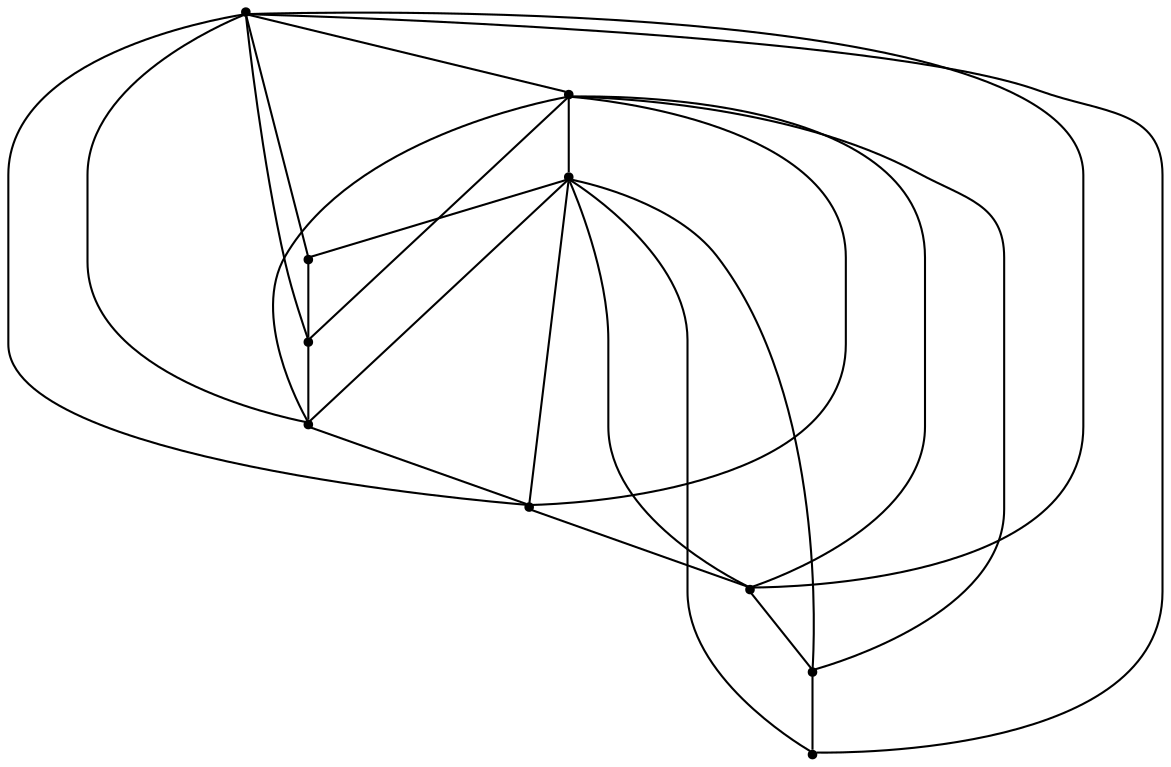graph {
  node [shape=point,comment="{\"directed\":false,\"doi\":\"10.1007/11618058_13\",\"figure\":\"1 (5)\"}"]

  v0 [pos="986.1834393168605,1550.254154205322"]
  v1 [pos="902.3553392986919,1568.8166618347168"]
  v2 [pos="1054.383648255814,1497.9416847229002"]
  v3 [pos="1094.0785065406976,1421.7541694641113"]
  v4 [pos="1054.3836164607558,1242.8791364034016"]
  v5 [pos="902.3553392986919,1172.0041592915852"]
  v6 [pos="710.6321879542152,1421.754169464111"]
  v7 [pos="750.3270621366279,1497.9416847229002"]
  v8 [pos="818.4647460937499,1550.254154205322"]
  v9 [pos="750.3270621366279,1242.8791364034016"]

  v0 -- v1 [id="-1",pos="986.1834393168605,1550.254154205322 960.2414995034591,1560.611577985491 932.0635750677721,1567.204157511393 902.3553392986919,1568.8166618347168"]
  v9 -- v2 [id="-2",pos="750.3270621366279,1242.8791364034016 1054.383648255814,1497.9416847229002 1054.383648255814,1497.9416847229002 1054.383648255814,1497.9416847229002"]
  v9 -- v0 [id="-3",pos="750.3270621366279,1242.8791364034016 986.1834393168605,1550.254154205322 986.1834393168605,1550.254154205322 986.1834393168605,1550.254154205322"]
  v9 -- v8 [id="-4",pos="750.3270621366279,1242.8791364034016 818.4647460937499,1550.254154205322 818.4647460937499,1550.254154205322 818.4647460937499,1550.254154205322"]
  v9 -- v1 [id="-5",pos="750.3270621366279,1242.8791364034016 902.3553392986919,1568.8166618347168 902.3553392986919,1568.8166618347168 902.3553392986919,1568.8166618347168"]
  v9 -- v3 [id="-6",pos="750.3270621366279,1242.8791364034016 1094.0785065406976,1421.7541694641113 1094.0785065406976,1421.7541694641113 1094.0785065406976,1421.7541694641113"]
  v5 -- v0 [id="-8",pos="902.3553392986919,1172.0041592915852 986.1834393168605,1550.254154205322 986.1834393168605,1550.254154205322 986.1834393168605,1550.254154205322"]
  v5 -- v7 [id="-9",pos="902.3553392986919,1172.0041592915852 750.3270621366279,1497.9416847229002 750.3270621366279,1497.9416847229002 750.3270621366279,1497.9416847229002"]
  v5 -- v1 [id="-10",pos="902.3553392986919,1172.0041592915852 902.3553392986919,1568.8166618347168 902.3553392986919,1568.8166618347168 902.3553392986919,1568.8166618347168"]
  v5 -- v8 [id="-11",pos="902.3553392986919,1172.0041592915852 818.4647460937499,1550.254154205322 818.4647460937499,1550.254154205322 818.4647460937499,1550.254154205322"]
  v5 -- v2 [id="-12",pos="902.3553392986919,1172.0041592915852 1054.383648255814,1497.9416847229002 1054.383648255814,1497.9416847229002 1054.383648255814,1497.9416847229002"]
  v4 -- v6 [id="-14",pos="1054.3836164607558,1242.8791364034016 710.6321879542152,1421.754169464111 710.6321879542152,1421.754169464111 710.6321879542152,1421.754169464111"]
  v4 -- v7 [id="-16",pos="1054.3836164607558,1242.8791364034016 750.3270621366279,1497.9416847229002 750.3270621366279,1497.9416847229002 750.3270621366279,1497.9416847229002"]
  v4 -- v0 [id="-17",pos="1054.3836164607558,1242.8791364034016 986.1834393168605,1550.254154205322 986.1834393168605,1550.254154205322 986.1834393168605,1550.254154205322"]
  v4 -- v1 [id="-18",pos="1054.3836164607558,1242.8791364034016 902.3553392986919,1568.8166618347168 902.3553392986919,1568.8166618347168 902.3553392986919,1568.8166618347168"]
  v4 -- v8 [id="-19",pos="1054.3836164607558,1242.8791364034016 818.4647460937499,1550.254154205322 818.4647460937499,1550.254154205322 818.4647460937499,1550.254154205322"]
  v9 -- v6 [id="-20",pos="750.3270621366279,1242.8791364034016 722.860863413792,1278.2214756773456 705.55625,1322.3234681342235 705.55625,1370.441691080729 705.55625,1388.0542582118353 707.874653807077,1405.128749976941 710.6321879542152,1421.754169464111"]
  v9 -- v5 [id="-21",pos="750.3270621366279,1242.8791364034016 787.6932581673345,1201.0249733858266 841.8497578304259,1173.6790974934895 902.3553392986919,1172.0041592915852"]
  v8 -- v7 [id="-22",pos="818.4647460937499,1550.254154205322 792.9684167059263,1536.5382870923943 769.944253780822,1518.7238339282571 750.3270621366279,1497.9416847229002"]
  v7 -- v6 [id="-23",pos="750.3270621366279,1497.9416847229002 733.3748739926293,1475.1814955203342 719.7541150734528,1449.519124004894 710.6321879542152,1421.754169464111"]
  v1 -- v8 [id="-24",pos="902.3553392986919,1568.8166618347168 872.6129520979032,1567.204157511393 844.4047397793013,1560.596426263392 818.4647460937499,1550.254154205322"]
  v5 -- v4 [id="-25",pos="902.3553392986919,1172.0041592915852 962.8603126937229,1173.6790974934895 1017.0176589710634,1201.0244524831191 1054.3836164607558,1242.8791364034016"]
  v4 -- v3 [id="-26",pos="1054.3836164607558,1242.8791364034016 1081.8527421559183,1278.220419516591 1099.15859375,1322.3228919629041 1099.15859375,1370.441691080729 1099.15859375,1388.0484624681571 1096.841605230472,1405.1175125587865 1094.0785065406976,1421.7541694641113"]
  v3 -- v2 [id="-27",pos="1094.0785065406976,1421.7541694641113 1084.9608974275677,1449.5257863554186 1071.3263808363758,1475.207308974413 1054.383648255814,1497.9416847229002"]
  v2 -- v0 [id="-28",pos="1054.383648255814,1497.9416847229002 1034.721253456547,1518.768682590783 1011.6772611444563,1536.5848679768665 986.1834393168605,1550.254154205322"]
}